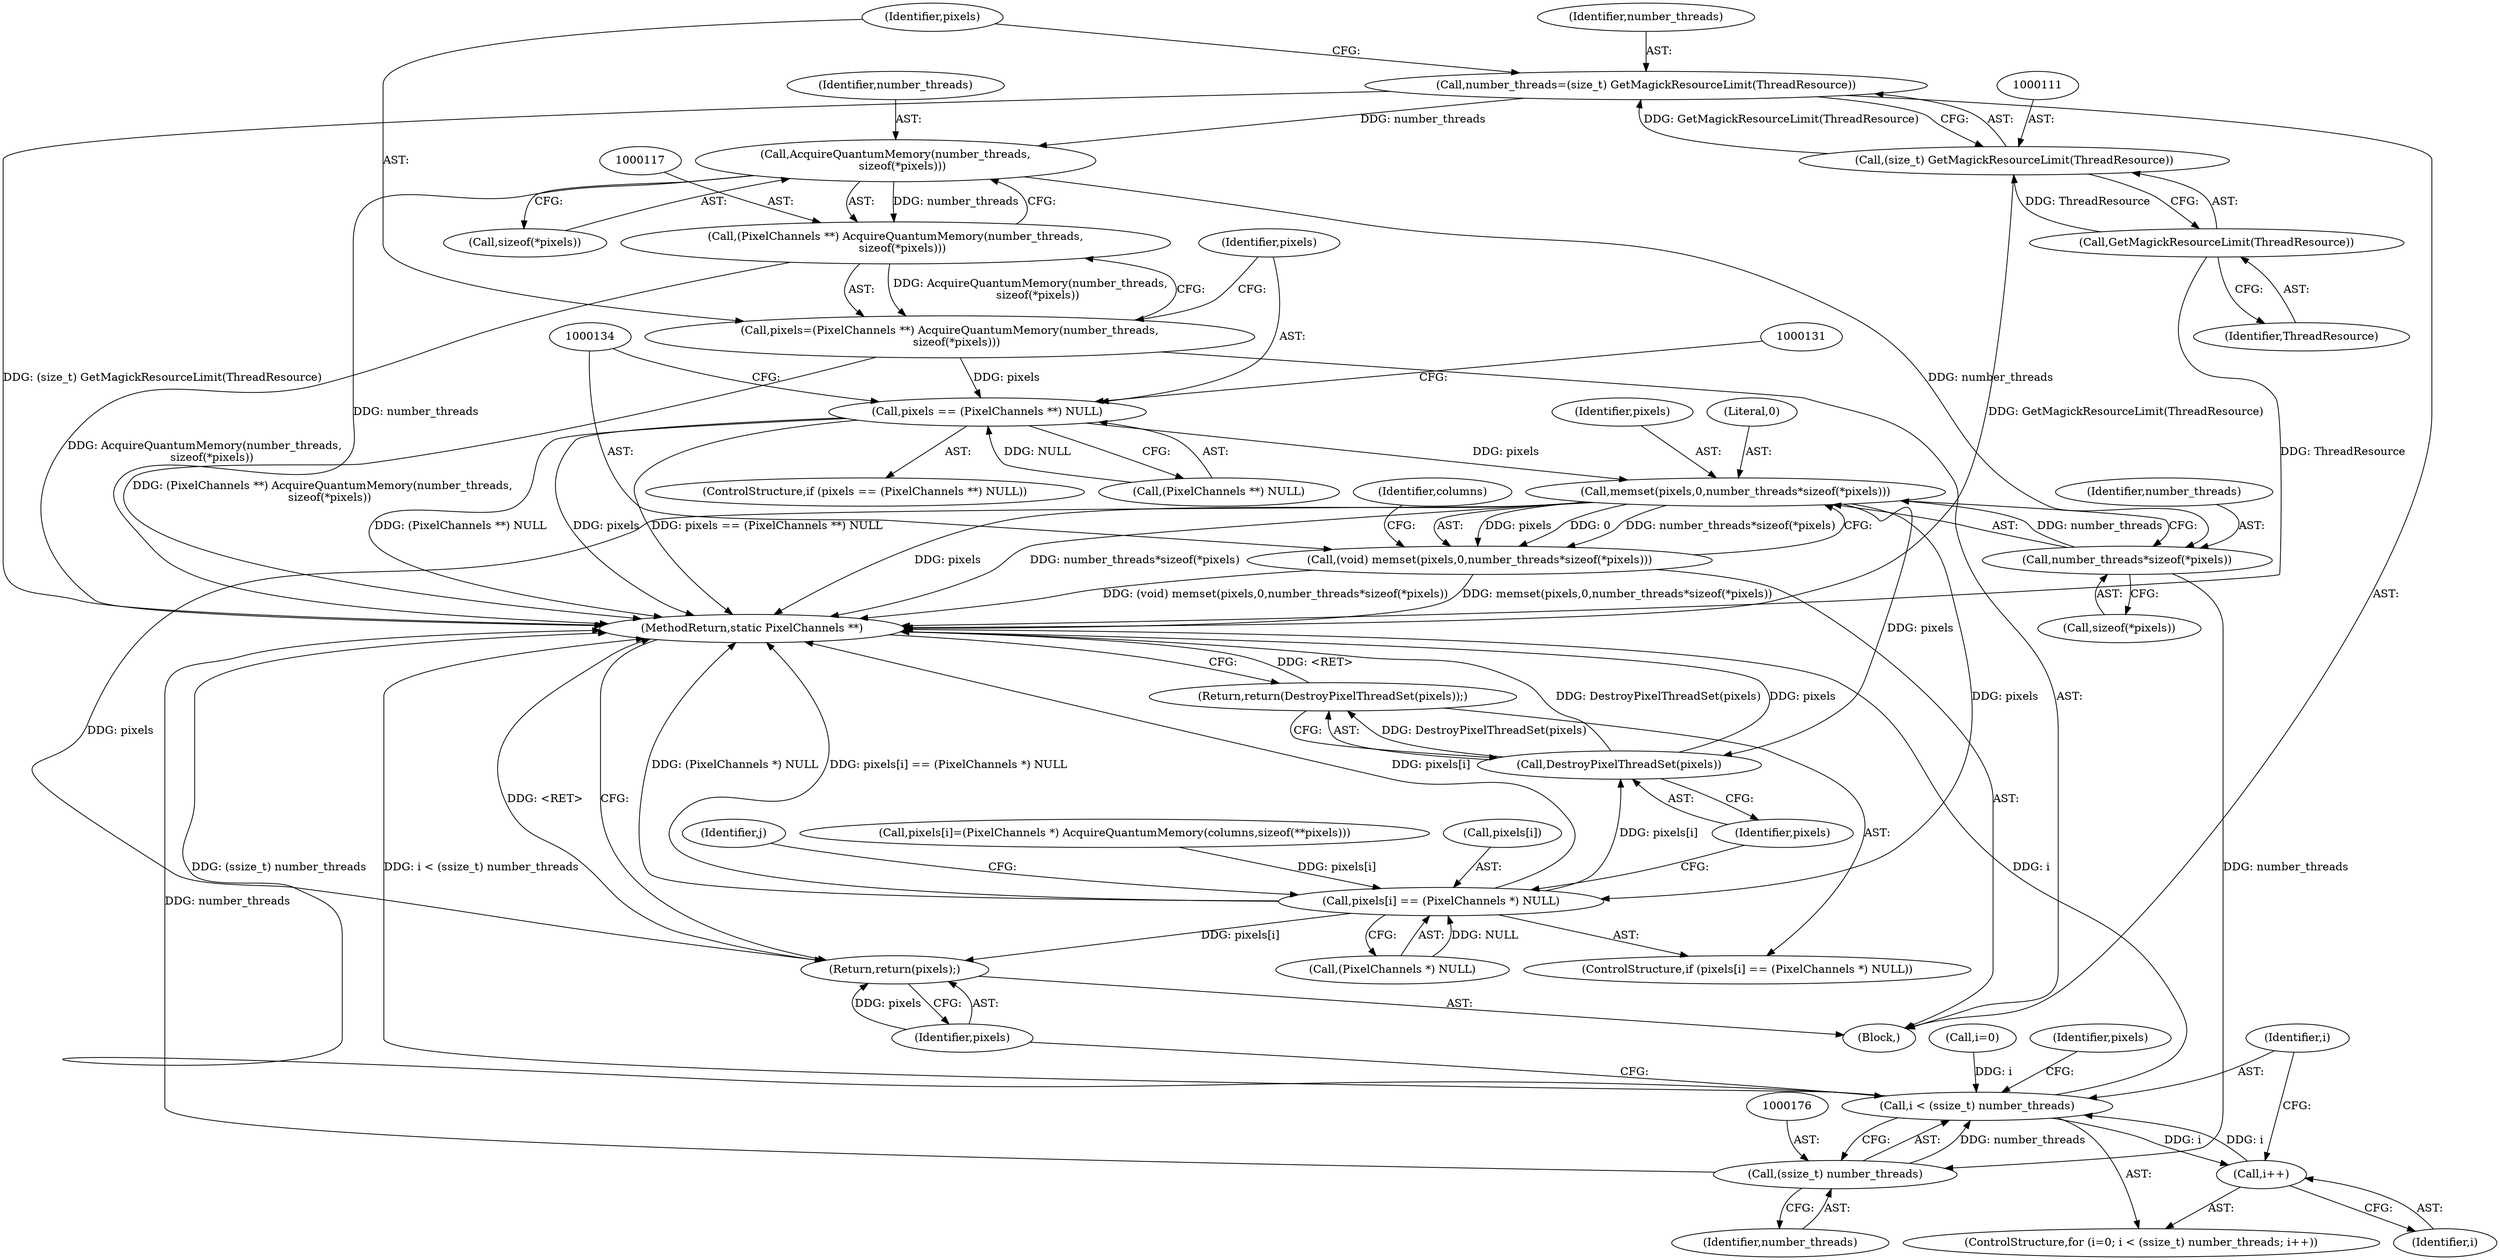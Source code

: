 digraph "1_ImageMagick6_025e77fcb2f45b21689931ba3bf74eac153afa48@API" {
"1000108" [label="(Call,number_threads=(size_t) GetMagickResourceLimit(ThreadResource))"];
"1000110" [label="(Call,(size_t) GetMagickResourceLimit(ThreadResource))"];
"1000112" [label="(Call,GetMagickResourceLimit(ThreadResource))"];
"1000118" [label="(Call,AcquireQuantumMemory(number_threads,\n    sizeof(*pixels)))"];
"1000116" [label="(Call,(PixelChannels **) AcquireQuantumMemory(number_threads,\n    sizeof(*pixels)))"];
"1000114" [label="(Call,pixels=(PixelChannels **) AcquireQuantumMemory(number_threads,\n    sizeof(*pixels)))"];
"1000124" [label="(Call,pixels == (PixelChannels **) NULL)"];
"1000135" [label="(Call,memset(pixels,0,number_threads*sizeof(*pixels)))"];
"1000133" [label="(Call,(void) memset(pixels,0,number_threads*sizeof(*pixels)))"];
"1000195" [label="(Call,pixels[i] == (PixelChannels *) NULL)"];
"1000203" [label="(Call,DestroyPixelThreadSet(pixels))"];
"1000202" [label="(Return,return(DestroyPixelThreadSet(pixels));)"];
"1000238" [label="(Return,return(pixels);)"];
"1000138" [label="(Call,number_threads*sizeof(*pixels))"];
"1000175" [label="(Call,(ssize_t) number_threads)"];
"1000173" [label="(Call,i < (ssize_t) number_threads)"];
"1000178" [label="(Call,i++)"];
"1000112" [label="(Call,GetMagickResourceLimit(ThreadResource))"];
"1000238" [label="(Return,return(pixels);)"];
"1000125" [label="(Identifier,pixels)"];
"1000178" [label="(Call,i++)"];
"1000195" [label="(Call,pixels[i] == (PixelChannels *) NULL)"];
"1000202" [label="(Return,return(DestroyPixelThreadSet(pixels));)"];
"1000115" [label="(Identifier,pixels)"];
"1000177" [label="(Identifier,number_threads)"];
"1000207" [label="(Identifier,j)"];
"1000136" [label="(Identifier,pixels)"];
"1000108" [label="(Call,number_threads=(size_t) GetMagickResourceLimit(ThreadResource))"];
"1000169" [label="(ControlStructure,for (i=0; i < (ssize_t) number_threads; i++))"];
"1000116" [label="(Call,(PixelChannels **) AcquireQuantumMemory(number_threads,\n    sizeof(*pixels)))"];
"1000170" [label="(Call,i=0)"];
"1000119" [label="(Identifier,number_threads)"];
"1000133" [label="(Call,(void) memset(pixels,0,number_threads*sizeof(*pixels)))"];
"1000182" [label="(Call,pixels[i]=(PixelChannels *) AcquireQuantumMemory(columns,sizeof(**pixels)))"];
"1000126" [label="(Call,(PixelChannels **) NULL)"];
"1000196" [label="(Call,pixels[i])"];
"1000204" [label="(Identifier,pixels)"];
"1000123" [label="(ControlStructure,if (pixels == (PixelChannels **) NULL))"];
"1000144" [label="(Identifier,columns)"];
"1000174" [label="(Identifier,i)"];
"1000135" [label="(Call,memset(pixels,0,number_threads*sizeof(*pixels)))"];
"1000194" [label="(ControlStructure,if (pixels[i] == (PixelChannels *) NULL))"];
"1000184" [label="(Identifier,pixels)"];
"1000110" [label="(Call,(size_t) GetMagickResourceLimit(ThreadResource))"];
"1000179" [label="(Identifier,i)"];
"1000173" [label="(Call,i < (ssize_t) number_threads)"];
"1000137" [label="(Literal,0)"];
"1000203" [label="(Call,DestroyPixelThreadSet(pixels))"];
"1000120" [label="(Call,sizeof(*pixels))"];
"1000124" [label="(Call,pixels == (PixelChannels **) NULL)"];
"1000140" [label="(Call,sizeof(*pixels))"];
"1000139" [label="(Identifier,number_threads)"];
"1000102" [label="(Block,)"];
"1000138" [label="(Call,number_threads*sizeof(*pixels))"];
"1000175" [label="(Call,(ssize_t) number_threads)"];
"1000114" [label="(Call,pixels=(PixelChannels **) AcquireQuantumMemory(number_threads,\n    sizeof(*pixels)))"];
"1000199" [label="(Call,(PixelChannels *) NULL)"];
"1000109" [label="(Identifier,number_threads)"];
"1000118" [label="(Call,AcquireQuantumMemory(number_threads,\n    sizeof(*pixels)))"];
"1000113" [label="(Identifier,ThreadResource)"];
"1000240" [label="(MethodReturn,static PixelChannels **)"];
"1000239" [label="(Identifier,pixels)"];
"1000108" -> "1000102"  [label="AST: "];
"1000108" -> "1000110"  [label="CFG: "];
"1000109" -> "1000108"  [label="AST: "];
"1000110" -> "1000108"  [label="AST: "];
"1000115" -> "1000108"  [label="CFG: "];
"1000108" -> "1000240"  [label="DDG: (size_t) GetMagickResourceLimit(ThreadResource)"];
"1000110" -> "1000108"  [label="DDG: GetMagickResourceLimit(ThreadResource)"];
"1000108" -> "1000118"  [label="DDG: number_threads"];
"1000110" -> "1000112"  [label="CFG: "];
"1000111" -> "1000110"  [label="AST: "];
"1000112" -> "1000110"  [label="AST: "];
"1000110" -> "1000240"  [label="DDG: GetMagickResourceLimit(ThreadResource)"];
"1000112" -> "1000110"  [label="DDG: ThreadResource"];
"1000112" -> "1000113"  [label="CFG: "];
"1000113" -> "1000112"  [label="AST: "];
"1000112" -> "1000240"  [label="DDG: ThreadResource"];
"1000118" -> "1000116"  [label="AST: "];
"1000118" -> "1000120"  [label="CFG: "];
"1000119" -> "1000118"  [label="AST: "];
"1000120" -> "1000118"  [label="AST: "];
"1000116" -> "1000118"  [label="CFG: "];
"1000118" -> "1000240"  [label="DDG: number_threads"];
"1000118" -> "1000116"  [label="DDG: number_threads"];
"1000118" -> "1000138"  [label="DDG: number_threads"];
"1000116" -> "1000114"  [label="AST: "];
"1000117" -> "1000116"  [label="AST: "];
"1000114" -> "1000116"  [label="CFG: "];
"1000116" -> "1000240"  [label="DDG: AcquireQuantumMemory(number_threads,\n    sizeof(*pixels))"];
"1000116" -> "1000114"  [label="DDG: AcquireQuantumMemory(number_threads,\n    sizeof(*pixels))"];
"1000114" -> "1000102"  [label="AST: "];
"1000115" -> "1000114"  [label="AST: "];
"1000125" -> "1000114"  [label="CFG: "];
"1000114" -> "1000240"  [label="DDG: (PixelChannels **) AcquireQuantumMemory(number_threads,\n    sizeof(*pixels))"];
"1000114" -> "1000124"  [label="DDG: pixels"];
"1000124" -> "1000123"  [label="AST: "];
"1000124" -> "1000126"  [label="CFG: "];
"1000125" -> "1000124"  [label="AST: "];
"1000126" -> "1000124"  [label="AST: "];
"1000131" -> "1000124"  [label="CFG: "];
"1000134" -> "1000124"  [label="CFG: "];
"1000124" -> "1000240"  [label="DDG: (PixelChannels **) NULL"];
"1000124" -> "1000240"  [label="DDG: pixels"];
"1000124" -> "1000240"  [label="DDG: pixels == (PixelChannels **) NULL"];
"1000126" -> "1000124"  [label="DDG: NULL"];
"1000124" -> "1000135"  [label="DDG: pixels"];
"1000135" -> "1000133"  [label="AST: "];
"1000135" -> "1000138"  [label="CFG: "];
"1000136" -> "1000135"  [label="AST: "];
"1000137" -> "1000135"  [label="AST: "];
"1000138" -> "1000135"  [label="AST: "];
"1000133" -> "1000135"  [label="CFG: "];
"1000135" -> "1000240"  [label="DDG: pixels"];
"1000135" -> "1000240"  [label="DDG: number_threads*sizeof(*pixels)"];
"1000135" -> "1000133"  [label="DDG: pixels"];
"1000135" -> "1000133"  [label="DDG: 0"];
"1000135" -> "1000133"  [label="DDG: number_threads*sizeof(*pixels)"];
"1000138" -> "1000135"  [label="DDG: number_threads"];
"1000135" -> "1000195"  [label="DDG: pixels"];
"1000135" -> "1000203"  [label="DDG: pixels"];
"1000135" -> "1000238"  [label="DDG: pixels"];
"1000133" -> "1000102"  [label="AST: "];
"1000134" -> "1000133"  [label="AST: "];
"1000144" -> "1000133"  [label="CFG: "];
"1000133" -> "1000240"  [label="DDG: (void) memset(pixels,0,number_threads*sizeof(*pixels))"];
"1000133" -> "1000240"  [label="DDG: memset(pixels,0,number_threads*sizeof(*pixels))"];
"1000195" -> "1000194"  [label="AST: "];
"1000195" -> "1000199"  [label="CFG: "];
"1000196" -> "1000195"  [label="AST: "];
"1000199" -> "1000195"  [label="AST: "];
"1000204" -> "1000195"  [label="CFG: "];
"1000207" -> "1000195"  [label="CFG: "];
"1000195" -> "1000240"  [label="DDG: (PixelChannels *) NULL"];
"1000195" -> "1000240"  [label="DDG: pixels[i] == (PixelChannels *) NULL"];
"1000195" -> "1000240"  [label="DDG: pixels[i]"];
"1000182" -> "1000195"  [label="DDG: pixels[i]"];
"1000199" -> "1000195"  [label="DDG: NULL"];
"1000195" -> "1000203"  [label="DDG: pixels[i]"];
"1000195" -> "1000238"  [label="DDG: pixels[i]"];
"1000203" -> "1000202"  [label="AST: "];
"1000203" -> "1000204"  [label="CFG: "];
"1000204" -> "1000203"  [label="AST: "];
"1000202" -> "1000203"  [label="CFG: "];
"1000203" -> "1000240"  [label="DDG: DestroyPixelThreadSet(pixels)"];
"1000203" -> "1000240"  [label="DDG: pixels"];
"1000203" -> "1000202"  [label="DDG: DestroyPixelThreadSet(pixels)"];
"1000202" -> "1000194"  [label="AST: "];
"1000240" -> "1000202"  [label="CFG: "];
"1000202" -> "1000240"  [label="DDG: <RET>"];
"1000238" -> "1000102"  [label="AST: "];
"1000238" -> "1000239"  [label="CFG: "];
"1000239" -> "1000238"  [label="AST: "];
"1000240" -> "1000238"  [label="CFG: "];
"1000238" -> "1000240"  [label="DDG: <RET>"];
"1000239" -> "1000238"  [label="DDG: pixels"];
"1000138" -> "1000140"  [label="CFG: "];
"1000139" -> "1000138"  [label="AST: "];
"1000140" -> "1000138"  [label="AST: "];
"1000138" -> "1000175"  [label="DDG: number_threads"];
"1000175" -> "1000173"  [label="AST: "];
"1000175" -> "1000177"  [label="CFG: "];
"1000176" -> "1000175"  [label="AST: "];
"1000177" -> "1000175"  [label="AST: "];
"1000173" -> "1000175"  [label="CFG: "];
"1000175" -> "1000240"  [label="DDG: number_threads"];
"1000175" -> "1000173"  [label="DDG: number_threads"];
"1000173" -> "1000169"  [label="AST: "];
"1000174" -> "1000173"  [label="AST: "];
"1000184" -> "1000173"  [label="CFG: "];
"1000239" -> "1000173"  [label="CFG: "];
"1000173" -> "1000240"  [label="DDG: i < (ssize_t) number_threads"];
"1000173" -> "1000240"  [label="DDG: i"];
"1000173" -> "1000240"  [label="DDG: (ssize_t) number_threads"];
"1000178" -> "1000173"  [label="DDG: i"];
"1000170" -> "1000173"  [label="DDG: i"];
"1000173" -> "1000178"  [label="DDG: i"];
"1000178" -> "1000169"  [label="AST: "];
"1000178" -> "1000179"  [label="CFG: "];
"1000179" -> "1000178"  [label="AST: "];
"1000174" -> "1000178"  [label="CFG: "];
}
